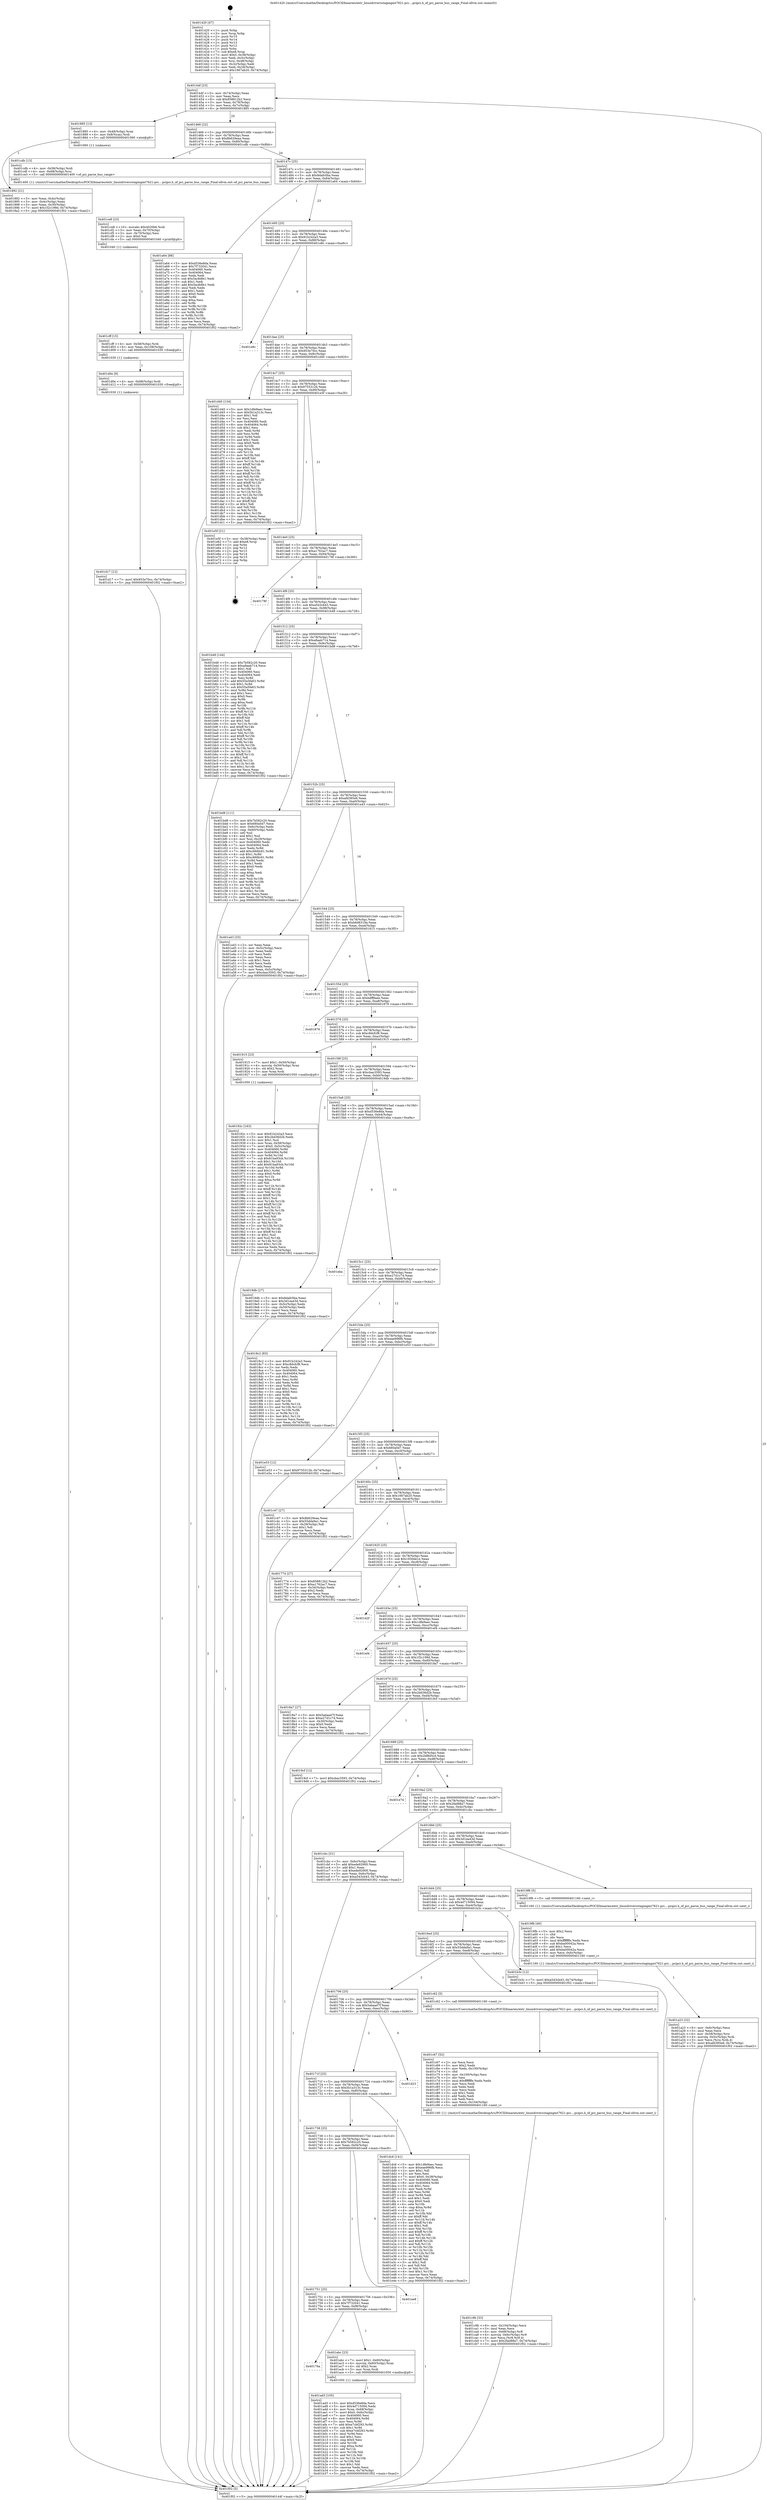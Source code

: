 digraph "0x401420" {
  label = "0x401420 (/mnt/c/Users/mathe/Desktop/tcc/POCII/binaries/extr_linuxdriversstagingmt7621-pci....pcipci.h_of_pci_parse_bus_range_Final-ollvm.out::main(0))"
  labelloc = "t"
  node[shape=record]

  Entry [label="",width=0.3,height=0.3,shape=circle,fillcolor=black,style=filled]
  "0x40144f" [label="{
     0x40144f [23]\l
     | [instrs]\l
     &nbsp;&nbsp;0x40144f \<+3\>: mov -0x74(%rbp),%eax\l
     &nbsp;&nbsp;0x401452 \<+2\>: mov %eax,%ecx\l
     &nbsp;&nbsp;0x401454 \<+6\>: sub $0x858812b2,%ecx\l
     &nbsp;&nbsp;0x40145a \<+3\>: mov %eax,-0x78(%rbp)\l
     &nbsp;&nbsp;0x40145d \<+3\>: mov %ecx,-0x7c(%rbp)\l
     &nbsp;&nbsp;0x401460 \<+6\>: je 0000000000401885 \<main+0x465\>\l
  }"]
  "0x401885" [label="{
     0x401885 [13]\l
     | [instrs]\l
     &nbsp;&nbsp;0x401885 \<+4\>: mov -0x48(%rbp),%rax\l
     &nbsp;&nbsp;0x401889 \<+4\>: mov 0x8(%rax),%rdi\l
     &nbsp;&nbsp;0x40188d \<+5\>: call 0000000000401060 \<atoi@plt\>\l
     | [calls]\l
     &nbsp;&nbsp;0x401060 \{1\} (unknown)\l
  }"]
  "0x401466" [label="{
     0x401466 [22]\l
     | [instrs]\l
     &nbsp;&nbsp;0x401466 \<+5\>: jmp 000000000040146b \<main+0x4b\>\l
     &nbsp;&nbsp;0x40146b \<+3\>: mov -0x78(%rbp),%eax\l
     &nbsp;&nbsp;0x40146e \<+5\>: sub $0x8b629eaa,%eax\l
     &nbsp;&nbsp;0x401473 \<+3\>: mov %eax,-0x80(%rbp)\l
     &nbsp;&nbsp;0x401476 \<+6\>: je 0000000000401cdb \<main+0x8bb\>\l
  }"]
  Exit [label="",width=0.3,height=0.3,shape=circle,fillcolor=black,style=filled,peripheries=2]
  "0x401cdb" [label="{
     0x401cdb [13]\l
     | [instrs]\l
     &nbsp;&nbsp;0x401cdb \<+4\>: mov -0x58(%rbp),%rdi\l
     &nbsp;&nbsp;0x401cdf \<+4\>: mov -0x68(%rbp),%rsi\l
     &nbsp;&nbsp;0x401ce3 \<+5\>: call 0000000000401400 \<of_pci_parse_bus_range\>\l
     | [calls]\l
     &nbsp;&nbsp;0x401400 \{1\} (/mnt/c/Users/mathe/Desktop/tcc/POCII/binaries/extr_linuxdriversstagingmt7621-pci....pcipci.h_of_pci_parse_bus_range_Final-ollvm.out::of_pci_parse_bus_range)\l
  }"]
  "0x40147c" [label="{
     0x40147c [25]\l
     | [instrs]\l
     &nbsp;&nbsp;0x40147c \<+5\>: jmp 0000000000401481 \<main+0x61\>\l
     &nbsp;&nbsp;0x401481 \<+3\>: mov -0x78(%rbp),%eax\l
     &nbsp;&nbsp;0x401484 \<+5\>: sub $0x8dafc0ba,%eax\l
     &nbsp;&nbsp;0x401489 \<+6\>: mov %eax,-0x84(%rbp)\l
     &nbsp;&nbsp;0x40148f \<+6\>: je 0000000000401a64 \<main+0x644\>\l
  }"]
  "0x401d17" [label="{
     0x401d17 [12]\l
     | [instrs]\l
     &nbsp;&nbsp;0x401d17 \<+7\>: movl $0x953e70cc,-0x74(%rbp)\l
     &nbsp;&nbsp;0x401d1e \<+5\>: jmp 0000000000401f02 \<main+0xae2\>\l
  }"]
  "0x401a64" [label="{
     0x401a64 [88]\l
     | [instrs]\l
     &nbsp;&nbsp;0x401a64 \<+5\>: mov $0xd536e8da,%eax\l
     &nbsp;&nbsp;0x401a69 \<+5\>: mov $0x7f732041,%ecx\l
     &nbsp;&nbsp;0x401a6e \<+7\>: mov 0x404060,%edx\l
     &nbsp;&nbsp;0x401a75 \<+7\>: mov 0x404064,%esi\l
     &nbsp;&nbsp;0x401a7c \<+2\>: mov %edx,%edi\l
     &nbsp;&nbsp;0x401a7e \<+6\>: sub $0x5ac8dfe1,%edi\l
     &nbsp;&nbsp;0x401a84 \<+3\>: sub $0x1,%edi\l
     &nbsp;&nbsp;0x401a87 \<+6\>: add $0x5ac8dfe1,%edi\l
     &nbsp;&nbsp;0x401a8d \<+3\>: imul %edi,%edx\l
     &nbsp;&nbsp;0x401a90 \<+3\>: and $0x1,%edx\l
     &nbsp;&nbsp;0x401a93 \<+3\>: cmp $0x0,%edx\l
     &nbsp;&nbsp;0x401a96 \<+4\>: sete %r8b\l
     &nbsp;&nbsp;0x401a9a \<+3\>: cmp $0xa,%esi\l
     &nbsp;&nbsp;0x401a9d \<+4\>: setl %r9b\l
     &nbsp;&nbsp;0x401aa1 \<+3\>: mov %r8b,%r10b\l
     &nbsp;&nbsp;0x401aa4 \<+3\>: and %r9b,%r10b\l
     &nbsp;&nbsp;0x401aa7 \<+3\>: xor %r9b,%r8b\l
     &nbsp;&nbsp;0x401aaa \<+3\>: or %r8b,%r10b\l
     &nbsp;&nbsp;0x401aad \<+4\>: test $0x1,%r10b\l
     &nbsp;&nbsp;0x401ab1 \<+3\>: cmovne %ecx,%eax\l
     &nbsp;&nbsp;0x401ab4 \<+3\>: mov %eax,-0x74(%rbp)\l
     &nbsp;&nbsp;0x401ab7 \<+5\>: jmp 0000000000401f02 \<main+0xae2\>\l
  }"]
  "0x401495" [label="{
     0x401495 [25]\l
     | [instrs]\l
     &nbsp;&nbsp;0x401495 \<+5\>: jmp 000000000040149a \<main+0x7a\>\l
     &nbsp;&nbsp;0x40149a \<+3\>: mov -0x78(%rbp),%eax\l
     &nbsp;&nbsp;0x40149d \<+5\>: sub $0x91b242a3,%eax\l
     &nbsp;&nbsp;0x4014a2 \<+6\>: mov %eax,-0x88(%rbp)\l
     &nbsp;&nbsp;0x4014a8 \<+6\>: je 0000000000401e8c \<main+0xa6c\>\l
  }"]
  "0x401d0e" [label="{
     0x401d0e [9]\l
     | [instrs]\l
     &nbsp;&nbsp;0x401d0e \<+4\>: mov -0x68(%rbp),%rdi\l
     &nbsp;&nbsp;0x401d12 \<+5\>: call 0000000000401030 \<free@plt\>\l
     | [calls]\l
     &nbsp;&nbsp;0x401030 \{1\} (unknown)\l
  }"]
  "0x401e8c" [label="{
     0x401e8c\l
  }", style=dashed]
  "0x4014ae" [label="{
     0x4014ae [25]\l
     | [instrs]\l
     &nbsp;&nbsp;0x4014ae \<+5\>: jmp 00000000004014b3 \<main+0x93\>\l
     &nbsp;&nbsp;0x4014b3 \<+3\>: mov -0x78(%rbp),%eax\l
     &nbsp;&nbsp;0x4014b6 \<+5\>: sub $0x953e70cc,%eax\l
     &nbsp;&nbsp;0x4014bb \<+6\>: mov %eax,-0x8c(%rbp)\l
     &nbsp;&nbsp;0x4014c1 \<+6\>: je 0000000000401d40 \<main+0x920\>\l
  }"]
  "0x401cff" [label="{
     0x401cff [15]\l
     | [instrs]\l
     &nbsp;&nbsp;0x401cff \<+4\>: mov -0x58(%rbp),%rdi\l
     &nbsp;&nbsp;0x401d03 \<+6\>: mov %eax,-0x108(%rbp)\l
     &nbsp;&nbsp;0x401d09 \<+5\>: call 0000000000401030 \<free@plt\>\l
     | [calls]\l
     &nbsp;&nbsp;0x401030 \{1\} (unknown)\l
  }"]
  "0x401d40" [label="{
     0x401d40 [134]\l
     | [instrs]\l
     &nbsp;&nbsp;0x401d40 \<+5\>: mov $0x1dfe9aec,%eax\l
     &nbsp;&nbsp;0x401d45 \<+5\>: mov $0x5b1a313c,%ecx\l
     &nbsp;&nbsp;0x401d4a \<+2\>: mov $0x1,%dl\l
     &nbsp;&nbsp;0x401d4c \<+2\>: xor %esi,%esi\l
     &nbsp;&nbsp;0x401d4e \<+7\>: mov 0x404060,%edi\l
     &nbsp;&nbsp;0x401d55 \<+8\>: mov 0x404064,%r8d\l
     &nbsp;&nbsp;0x401d5d \<+3\>: sub $0x1,%esi\l
     &nbsp;&nbsp;0x401d60 \<+3\>: mov %edi,%r9d\l
     &nbsp;&nbsp;0x401d63 \<+3\>: add %esi,%r9d\l
     &nbsp;&nbsp;0x401d66 \<+4\>: imul %r9d,%edi\l
     &nbsp;&nbsp;0x401d6a \<+3\>: and $0x1,%edi\l
     &nbsp;&nbsp;0x401d6d \<+3\>: cmp $0x0,%edi\l
     &nbsp;&nbsp;0x401d70 \<+4\>: sete %r10b\l
     &nbsp;&nbsp;0x401d74 \<+4\>: cmp $0xa,%r8d\l
     &nbsp;&nbsp;0x401d78 \<+4\>: setl %r11b\l
     &nbsp;&nbsp;0x401d7c \<+3\>: mov %r10b,%bl\l
     &nbsp;&nbsp;0x401d7f \<+3\>: xor $0xff,%bl\l
     &nbsp;&nbsp;0x401d82 \<+3\>: mov %r11b,%r14b\l
     &nbsp;&nbsp;0x401d85 \<+4\>: xor $0xff,%r14b\l
     &nbsp;&nbsp;0x401d89 \<+3\>: xor $0x1,%dl\l
     &nbsp;&nbsp;0x401d8c \<+3\>: mov %bl,%r15b\l
     &nbsp;&nbsp;0x401d8f \<+4\>: and $0xff,%r15b\l
     &nbsp;&nbsp;0x401d93 \<+3\>: and %dl,%r10b\l
     &nbsp;&nbsp;0x401d96 \<+3\>: mov %r14b,%r12b\l
     &nbsp;&nbsp;0x401d99 \<+4\>: and $0xff,%r12b\l
     &nbsp;&nbsp;0x401d9d \<+3\>: and %dl,%r11b\l
     &nbsp;&nbsp;0x401da0 \<+3\>: or %r10b,%r15b\l
     &nbsp;&nbsp;0x401da3 \<+3\>: or %r11b,%r12b\l
     &nbsp;&nbsp;0x401da6 \<+3\>: xor %r12b,%r15b\l
     &nbsp;&nbsp;0x401da9 \<+3\>: or %r14b,%bl\l
     &nbsp;&nbsp;0x401dac \<+3\>: xor $0xff,%bl\l
     &nbsp;&nbsp;0x401daf \<+3\>: or $0x1,%dl\l
     &nbsp;&nbsp;0x401db2 \<+2\>: and %dl,%bl\l
     &nbsp;&nbsp;0x401db4 \<+3\>: or %bl,%r15b\l
     &nbsp;&nbsp;0x401db7 \<+4\>: test $0x1,%r15b\l
     &nbsp;&nbsp;0x401dbb \<+3\>: cmovne %ecx,%eax\l
     &nbsp;&nbsp;0x401dbe \<+3\>: mov %eax,-0x74(%rbp)\l
     &nbsp;&nbsp;0x401dc1 \<+5\>: jmp 0000000000401f02 \<main+0xae2\>\l
  }"]
  "0x4014c7" [label="{
     0x4014c7 [25]\l
     | [instrs]\l
     &nbsp;&nbsp;0x4014c7 \<+5\>: jmp 00000000004014cc \<main+0xac\>\l
     &nbsp;&nbsp;0x4014cc \<+3\>: mov -0x78(%rbp),%eax\l
     &nbsp;&nbsp;0x4014cf \<+5\>: sub $0x9755312b,%eax\l
     &nbsp;&nbsp;0x4014d4 \<+6\>: mov %eax,-0x90(%rbp)\l
     &nbsp;&nbsp;0x4014da \<+6\>: je 0000000000401e5f \<main+0xa3f\>\l
  }"]
  "0x401ce8" [label="{
     0x401ce8 [23]\l
     | [instrs]\l
     &nbsp;&nbsp;0x401ce8 \<+10\>: movabs $0x4020b6,%rdi\l
     &nbsp;&nbsp;0x401cf2 \<+3\>: mov %eax,-0x70(%rbp)\l
     &nbsp;&nbsp;0x401cf5 \<+3\>: mov -0x70(%rbp),%esi\l
     &nbsp;&nbsp;0x401cf8 \<+2\>: mov $0x0,%al\l
     &nbsp;&nbsp;0x401cfa \<+5\>: call 0000000000401040 \<printf@plt\>\l
     | [calls]\l
     &nbsp;&nbsp;0x401040 \{1\} (unknown)\l
  }"]
  "0x401e5f" [label="{
     0x401e5f [21]\l
     | [instrs]\l
     &nbsp;&nbsp;0x401e5f \<+3\>: mov -0x38(%rbp),%eax\l
     &nbsp;&nbsp;0x401e62 \<+7\>: add $0xe8,%rsp\l
     &nbsp;&nbsp;0x401e69 \<+1\>: pop %rbx\l
     &nbsp;&nbsp;0x401e6a \<+2\>: pop %r12\l
     &nbsp;&nbsp;0x401e6c \<+2\>: pop %r13\l
     &nbsp;&nbsp;0x401e6e \<+2\>: pop %r14\l
     &nbsp;&nbsp;0x401e70 \<+2\>: pop %r15\l
     &nbsp;&nbsp;0x401e72 \<+1\>: pop %rbp\l
     &nbsp;&nbsp;0x401e73 \<+1\>: ret\l
  }"]
  "0x4014e0" [label="{
     0x4014e0 [25]\l
     | [instrs]\l
     &nbsp;&nbsp;0x4014e0 \<+5\>: jmp 00000000004014e5 \<main+0xc5\>\l
     &nbsp;&nbsp;0x4014e5 \<+3\>: mov -0x78(%rbp),%eax\l
     &nbsp;&nbsp;0x4014e8 \<+5\>: sub $0xa1762ac7,%eax\l
     &nbsp;&nbsp;0x4014ed \<+6\>: mov %eax,-0x94(%rbp)\l
     &nbsp;&nbsp;0x4014f3 \<+6\>: je 000000000040178f \<main+0x36f\>\l
  }"]
  "0x401c9b" [label="{
     0x401c9b [33]\l
     | [instrs]\l
     &nbsp;&nbsp;0x401c9b \<+6\>: mov -0x104(%rbp),%ecx\l
     &nbsp;&nbsp;0x401ca1 \<+3\>: imul %eax,%ecx\l
     &nbsp;&nbsp;0x401ca4 \<+4\>: mov -0x68(%rbp),%r8\l
     &nbsp;&nbsp;0x401ca8 \<+4\>: movslq -0x6c(%rbp),%r9\l
     &nbsp;&nbsp;0x401cac \<+4\>: mov %ecx,(%r8,%r9,4)\l
     &nbsp;&nbsp;0x401cb0 \<+7\>: movl $0x2fad88a7,-0x74(%rbp)\l
     &nbsp;&nbsp;0x401cb7 \<+5\>: jmp 0000000000401f02 \<main+0xae2\>\l
  }"]
  "0x40178f" [label="{
     0x40178f\l
  }", style=dashed]
  "0x4014f9" [label="{
     0x4014f9 [25]\l
     | [instrs]\l
     &nbsp;&nbsp;0x4014f9 \<+5\>: jmp 00000000004014fe \<main+0xde\>\l
     &nbsp;&nbsp;0x4014fe \<+3\>: mov -0x78(%rbp),%eax\l
     &nbsp;&nbsp;0x401501 \<+5\>: sub $0xa543cb43,%eax\l
     &nbsp;&nbsp;0x401506 \<+6\>: mov %eax,-0x98(%rbp)\l
     &nbsp;&nbsp;0x40150c \<+6\>: je 0000000000401b48 \<main+0x728\>\l
  }"]
  "0x401c67" [label="{
     0x401c67 [52]\l
     | [instrs]\l
     &nbsp;&nbsp;0x401c67 \<+2\>: xor %ecx,%ecx\l
     &nbsp;&nbsp;0x401c69 \<+5\>: mov $0x2,%edx\l
     &nbsp;&nbsp;0x401c6e \<+6\>: mov %edx,-0x100(%rbp)\l
     &nbsp;&nbsp;0x401c74 \<+1\>: cltd\l
     &nbsp;&nbsp;0x401c75 \<+6\>: mov -0x100(%rbp),%esi\l
     &nbsp;&nbsp;0x401c7b \<+2\>: idiv %esi\l
     &nbsp;&nbsp;0x401c7d \<+6\>: imul $0xfffffffe,%edx,%edx\l
     &nbsp;&nbsp;0x401c83 \<+2\>: mov %ecx,%edi\l
     &nbsp;&nbsp;0x401c85 \<+2\>: sub %edx,%edi\l
     &nbsp;&nbsp;0x401c87 \<+2\>: mov %ecx,%edx\l
     &nbsp;&nbsp;0x401c89 \<+3\>: sub $0x1,%edx\l
     &nbsp;&nbsp;0x401c8c \<+2\>: add %edx,%edi\l
     &nbsp;&nbsp;0x401c8e \<+2\>: sub %edi,%ecx\l
     &nbsp;&nbsp;0x401c90 \<+6\>: mov %ecx,-0x104(%rbp)\l
     &nbsp;&nbsp;0x401c96 \<+5\>: call 0000000000401160 \<next_i\>\l
     | [calls]\l
     &nbsp;&nbsp;0x401160 \{1\} (/mnt/c/Users/mathe/Desktop/tcc/POCII/binaries/extr_linuxdriversstagingmt7621-pci....pcipci.h_of_pci_parse_bus_range_Final-ollvm.out::next_i)\l
  }"]
  "0x401b48" [label="{
     0x401b48 [144]\l
     | [instrs]\l
     &nbsp;&nbsp;0x401b48 \<+5\>: mov $0x7b582c20,%eax\l
     &nbsp;&nbsp;0x401b4d \<+5\>: mov $0xa8aab714,%ecx\l
     &nbsp;&nbsp;0x401b52 \<+2\>: mov $0x1,%dl\l
     &nbsp;&nbsp;0x401b54 \<+7\>: mov 0x404060,%esi\l
     &nbsp;&nbsp;0x401b5b \<+7\>: mov 0x404064,%edi\l
     &nbsp;&nbsp;0x401b62 \<+3\>: mov %esi,%r8d\l
     &nbsp;&nbsp;0x401b65 \<+7\>: add $0x55a5fa63,%r8d\l
     &nbsp;&nbsp;0x401b6c \<+4\>: sub $0x1,%r8d\l
     &nbsp;&nbsp;0x401b70 \<+7\>: sub $0x55a5fa63,%r8d\l
     &nbsp;&nbsp;0x401b77 \<+4\>: imul %r8d,%esi\l
     &nbsp;&nbsp;0x401b7b \<+3\>: and $0x1,%esi\l
     &nbsp;&nbsp;0x401b7e \<+3\>: cmp $0x0,%esi\l
     &nbsp;&nbsp;0x401b81 \<+4\>: sete %r9b\l
     &nbsp;&nbsp;0x401b85 \<+3\>: cmp $0xa,%edi\l
     &nbsp;&nbsp;0x401b88 \<+4\>: setl %r10b\l
     &nbsp;&nbsp;0x401b8c \<+3\>: mov %r9b,%r11b\l
     &nbsp;&nbsp;0x401b8f \<+4\>: xor $0xff,%r11b\l
     &nbsp;&nbsp;0x401b93 \<+3\>: mov %r10b,%bl\l
     &nbsp;&nbsp;0x401b96 \<+3\>: xor $0xff,%bl\l
     &nbsp;&nbsp;0x401b99 \<+3\>: xor $0x1,%dl\l
     &nbsp;&nbsp;0x401b9c \<+3\>: mov %r11b,%r14b\l
     &nbsp;&nbsp;0x401b9f \<+4\>: and $0xff,%r14b\l
     &nbsp;&nbsp;0x401ba3 \<+3\>: and %dl,%r9b\l
     &nbsp;&nbsp;0x401ba6 \<+3\>: mov %bl,%r15b\l
     &nbsp;&nbsp;0x401ba9 \<+4\>: and $0xff,%r15b\l
     &nbsp;&nbsp;0x401bad \<+3\>: and %dl,%r10b\l
     &nbsp;&nbsp;0x401bb0 \<+3\>: or %r9b,%r14b\l
     &nbsp;&nbsp;0x401bb3 \<+3\>: or %r10b,%r15b\l
     &nbsp;&nbsp;0x401bb6 \<+3\>: xor %r15b,%r14b\l
     &nbsp;&nbsp;0x401bb9 \<+3\>: or %bl,%r11b\l
     &nbsp;&nbsp;0x401bbc \<+4\>: xor $0xff,%r11b\l
     &nbsp;&nbsp;0x401bc0 \<+3\>: or $0x1,%dl\l
     &nbsp;&nbsp;0x401bc3 \<+3\>: and %dl,%r11b\l
     &nbsp;&nbsp;0x401bc6 \<+3\>: or %r11b,%r14b\l
     &nbsp;&nbsp;0x401bc9 \<+4\>: test $0x1,%r14b\l
     &nbsp;&nbsp;0x401bcd \<+3\>: cmovne %ecx,%eax\l
     &nbsp;&nbsp;0x401bd0 \<+3\>: mov %eax,-0x74(%rbp)\l
     &nbsp;&nbsp;0x401bd3 \<+5\>: jmp 0000000000401f02 \<main+0xae2\>\l
  }"]
  "0x401512" [label="{
     0x401512 [25]\l
     | [instrs]\l
     &nbsp;&nbsp;0x401512 \<+5\>: jmp 0000000000401517 \<main+0xf7\>\l
     &nbsp;&nbsp;0x401517 \<+3\>: mov -0x78(%rbp),%eax\l
     &nbsp;&nbsp;0x40151a \<+5\>: sub $0xa8aab714,%eax\l
     &nbsp;&nbsp;0x40151f \<+6\>: mov %eax,-0x9c(%rbp)\l
     &nbsp;&nbsp;0x401525 \<+6\>: je 0000000000401bd8 \<main+0x7b8\>\l
  }"]
  "0x401ad3" [label="{
     0x401ad3 [105]\l
     | [instrs]\l
     &nbsp;&nbsp;0x401ad3 \<+5\>: mov $0xd536e8da,%ecx\l
     &nbsp;&nbsp;0x401ad8 \<+5\>: mov $0x4d715094,%edx\l
     &nbsp;&nbsp;0x401add \<+4\>: mov %rax,-0x68(%rbp)\l
     &nbsp;&nbsp;0x401ae1 \<+7\>: movl $0x0,-0x6c(%rbp)\l
     &nbsp;&nbsp;0x401ae8 \<+7\>: mov 0x404060,%esi\l
     &nbsp;&nbsp;0x401aef \<+8\>: mov 0x404064,%r8d\l
     &nbsp;&nbsp;0x401af7 \<+3\>: mov %esi,%r9d\l
     &nbsp;&nbsp;0x401afa \<+7\>: add $0xe7cbf293,%r9d\l
     &nbsp;&nbsp;0x401b01 \<+4\>: sub $0x1,%r9d\l
     &nbsp;&nbsp;0x401b05 \<+7\>: sub $0xe7cbf293,%r9d\l
     &nbsp;&nbsp;0x401b0c \<+4\>: imul %r9d,%esi\l
     &nbsp;&nbsp;0x401b10 \<+3\>: and $0x1,%esi\l
     &nbsp;&nbsp;0x401b13 \<+3\>: cmp $0x0,%esi\l
     &nbsp;&nbsp;0x401b16 \<+4\>: sete %r10b\l
     &nbsp;&nbsp;0x401b1a \<+4\>: cmp $0xa,%r8d\l
     &nbsp;&nbsp;0x401b1e \<+4\>: setl %r11b\l
     &nbsp;&nbsp;0x401b22 \<+3\>: mov %r10b,%bl\l
     &nbsp;&nbsp;0x401b25 \<+3\>: and %r11b,%bl\l
     &nbsp;&nbsp;0x401b28 \<+3\>: xor %r11b,%r10b\l
     &nbsp;&nbsp;0x401b2b \<+3\>: or %r10b,%bl\l
     &nbsp;&nbsp;0x401b2e \<+3\>: test $0x1,%bl\l
     &nbsp;&nbsp;0x401b31 \<+3\>: cmovne %edx,%ecx\l
     &nbsp;&nbsp;0x401b34 \<+3\>: mov %ecx,-0x74(%rbp)\l
     &nbsp;&nbsp;0x401b37 \<+5\>: jmp 0000000000401f02 \<main+0xae2\>\l
  }"]
  "0x401bd8" [label="{
     0x401bd8 [111]\l
     | [instrs]\l
     &nbsp;&nbsp;0x401bd8 \<+5\>: mov $0x7b582c20,%eax\l
     &nbsp;&nbsp;0x401bdd \<+5\>: mov $0x680a0d7,%ecx\l
     &nbsp;&nbsp;0x401be2 \<+3\>: mov -0x6c(%rbp),%edx\l
     &nbsp;&nbsp;0x401be5 \<+3\>: cmp -0x60(%rbp),%edx\l
     &nbsp;&nbsp;0x401be8 \<+4\>: setl %sil\l
     &nbsp;&nbsp;0x401bec \<+4\>: and $0x1,%sil\l
     &nbsp;&nbsp;0x401bf0 \<+4\>: mov %sil,-0x29(%rbp)\l
     &nbsp;&nbsp;0x401bf4 \<+7\>: mov 0x404060,%edx\l
     &nbsp;&nbsp;0x401bfb \<+7\>: mov 0x404064,%edi\l
     &nbsp;&nbsp;0x401c02 \<+3\>: mov %edx,%r8d\l
     &nbsp;&nbsp;0x401c05 \<+7\>: add $0xc66fdc61,%r8d\l
     &nbsp;&nbsp;0x401c0c \<+4\>: sub $0x1,%r8d\l
     &nbsp;&nbsp;0x401c10 \<+7\>: sub $0xc66fdc61,%r8d\l
     &nbsp;&nbsp;0x401c17 \<+4\>: imul %r8d,%edx\l
     &nbsp;&nbsp;0x401c1b \<+3\>: and $0x1,%edx\l
     &nbsp;&nbsp;0x401c1e \<+3\>: cmp $0x0,%edx\l
     &nbsp;&nbsp;0x401c21 \<+4\>: sete %sil\l
     &nbsp;&nbsp;0x401c25 \<+3\>: cmp $0xa,%edi\l
     &nbsp;&nbsp;0x401c28 \<+4\>: setl %r9b\l
     &nbsp;&nbsp;0x401c2c \<+3\>: mov %sil,%r10b\l
     &nbsp;&nbsp;0x401c2f \<+3\>: and %r9b,%r10b\l
     &nbsp;&nbsp;0x401c32 \<+3\>: xor %r9b,%sil\l
     &nbsp;&nbsp;0x401c35 \<+3\>: or %sil,%r10b\l
     &nbsp;&nbsp;0x401c38 \<+4\>: test $0x1,%r10b\l
     &nbsp;&nbsp;0x401c3c \<+3\>: cmovne %ecx,%eax\l
     &nbsp;&nbsp;0x401c3f \<+3\>: mov %eax,-0x74(%rbp)\l
     &nbsp;&nbsp;0x401c42 \<+5\>: jmp 0000000000401f02 \<main+0xae2\>\l
  }"]
  "0x40152b" [label="{
     0x40152b [25]\l
     | [instrs]\l
     &nbsp;&nbsp;0x40152b \<+5\>: jmp 0000000000401530 \<main+0x110\>\l
     &nbsp;&nbsp;0x401530 \<+3\>: mov -0x78(%rbp),%eax\l
     &nbsp;&nbsp;0x401533 \<+5\>: sub $0xafd385e6,%eax\l
     &nbsp;&nbsp;0x401538 \<+6\>: mov %eax,-0xa0(%rbp)\l
     &nbsp;&nbsp;0x40153e \<+6\>: je 0000000000401a43 \<main+0x623\>\l
  }"]
  "0x40176a" [label="{
     0x40176a\l
  }", style=dashed]
  "0x401a43" [label="{
     0x401a43 [33]\l
     | [instrs]\l
     &nbsp;&nbsp;0x401a43 \<+2\>: xor %eax,%eax\l
     &nbsp;&nbsp;0x401a45 \<+3\>: mov -0x5c(%rbp),%ecx\l
     &nbsp;&nbsp;0x401a48 \<+2\>: mov %eax,%edx\l
     &nbsp;&nbsp;0x401a4a \<+2\>: sub %ecx,%edx\l
     &nbsp;&nbsp;0x401a4c \<+2\>: mov %eax,%ecx\l
     &nbsp;&nbsp;0x401a4e \<+3\>: sub $0x1,%ecx\l
     &nbsp;&nbsp;0x401a51 \<+2\>: add %ecx,%edx\l
     &nbsp;&nbsp;0x401a53 \<+2\>: sub %edx,%eax\l
     &nbsp;&nbsp;0x401a55 \<+3\>: mov %eax,-0x5c(%rbp)\l
     &nbsp;&nbsp;0x401a58 \<+7\>: movl $0xcbac3593,-0x74(%rbp)\l
     &nbsp;&nbsp;0x401a5f \<+5\>: jmp 0000000000401f02 \<main+0xae2\>\l
  }"]
  "0x401544" [label="{
     0x401544 [25]\l
     | [instrs]\l
     &nbsp;&nbsp;0x401544 \<+5\>: jmp 0000000000401549 \<main+0x129\>\l
     &nbsp;&nbsp;0x401549 \<+3\>: mov -0x78(%rbp),%eax\l
     &nbsp;&nbsp;0x40154c \<+5\>: sub $0xb6d8319a,%eax\l
     &nbsp;&nbsp;0x401551 \<+6\>: mov %eax,-0xa4(%rbp)\l
     &nbsp;&nbsp;0x401557 \<+6\>: je 0000000000401815 \<main+0x3f5\>\l
  }"]
  "0x401abc" [label="{
     0x401abc [23]\l
     | [instrs]\l
     &nbsp;&nbsp;0x401abc \<+7\>: movl $0x1,-0x60(%rbp)\l
     &nbsp;&nbsp;0x401ac3 \<+4\>: movslq -0x60(%rbp),%rax\l
     &nbsp;&nbsp;0x401ac7 \<+4\>: shl $0x2,%rax\l
     &nbsp;&nbsp;0x401acb \<+3\>: mov %rax,%rdi\l
     &nbsp;&nbsp;0x401ace \<+5\>: call 0000000000401050 \<malloc@plt\>\l
     | [calls]\l
     &nbsp;&nbsp;0x401050 \{1\} (unknown)\l
  }"]
  "0x401815" [label="{
     0x401815\l
  }", style=dashed]
  "0x40155d" [label="{
     0x40155d [25]\l
     | [instrs]\l
     &nbsp;&nbsp;0x40155d \<+5\>: jmp 0000000000401562 \<main+0x142\>\l
     &nbsp;&nbsp;0x401562 \<+3\>: mov -0x78(%rbp),%eax\l
     &nbsp;&nbsp;0x401565 \<+5\>: sub $0xbdff9aee,%eax\l
     &nbsp;&nbsp;0x40156a \<+6\>: mov %eax,-0xa8(%rbp)\l
     &nbsp;&nbsp;0x401570 \<+6\>: je 0000000000401879 \<main+0x459\>\l
  }"]
  "0x401751" [label="{
     0x401751 [25]\l
     | [instrs]\l
     &nbsp;&nbsp;0x401751 \<+5\>: jmp 0000000000401756 \<main+0x336\>\l
     &nbsp;&nbsp;0x401756 \<+3\>: mov -0x78(%rbp),%eax\l
     &nbsp;&nbsp;0x401759 \<+5\>: sub $0x7f732041,%eax\l
     &nbsp;&nbsp;0x40175e \<+6\>: mov %eax,-0xf8(%rbp)\l
     &nbsp;&nbsp;0x401764 \<+6\>: je 0000000000401abc \<main+0x69c\>\l
  }"]
  "0x401879" [label="{
     0x401879\l
  }", style=dashed]
  "0x401576" [label="{
     0x401576 [25]\l
     | [instrs]\l
     &nbsp;&nbsp;0x401576 \<+5\>: jmp 000000000040157b \<main+0x15b\>\l
     &nbsp;&nbsp;0x40157b \<+3\>: mov -0x78(%rbp),%eax\l
     &nbsp;&nbsp;0x40157e \<+5\>: sub $0xc8dcfcf8,%eax\l
     &nbsp;&nbsp;0x401583 \<+6\>: mov %eax,-0xac(%rbp)\l
     &nbsp;&nbsp;0x401589 \<+6\>: je 0000000000401915 \<main+0x4f5\>\l
  }"]
  "0x401ee8" [label="{
     0x401ee8\l
  }", style=dashed]
  "0x401915" [label="{
     0x401915 [23]\l
     | [instrs]\l
     &nbsp;&nbsp;0x401915 \<+7\>: movl $0x1,-0x50(%rbp)\l
     &nbsp;&nbsp;0x40191c \<+4\>: movslq -0x50(%rbp),%rax\l
     &nbsp;&nbsp;0x401920 \<+4\>: shl $0x2,%rax\l
     &nbsp;&nbsp;0x401924 \<+3\>: mov %rax,%rdi\l
     &nbsp;&nbsp;0x401927 \<+5\>: call 0000000000401050 \<malloc@plt\>\l
     | [calls]\l
     &nbsp;&nbsp;0x401050 \{1\} (unknown)\l
  }"]
  "0x40158f" [label="{
     0x40158f [25]\l
     | [instrs]\l
     &nbsp;&nbsp;0x40158f \<+5\>: jmp 0000000000401594 \<main+0x174\>\l
     &nbsp;&nbsp;0x401594 \<+3\>: mov -0x78(%rbp),%eax\l
     &nbsp;&nbsp;0x401597 \<+5\>: sub $0xcbac3593,%eax\l
     &nbsp;&nbsp;0x40159c \<+6\>: mov %eax,-0xb0(%rbp)\l
     &nbsp;&nbsp;0x4015a2 \<+6\>: je 00000000004019db \<main+0x5bb\>\l
  }"]
  "0x401738" [label="{
     0x401738 [25]\l
     | [instrs]\l
     &nbsp;&nbsp;0x401738 \<+5\>: jmp 000000000040173d \<main+0x31d\>\l
     &nbsp;&nbsp;0x40173d \<+3\>: mov -0x78(%rbp),%eax\l
     &nbsp;&nbsp;0x401740 \<+5\>: sub $0x7b582c20,%eax\l
     &nbsp;&nbsp;0x401745 \<+6\>: mov %eax,-0xf4(%rbp)\l
     &nbsp;&nbsp;0x40174b \<+6\>: je 0000000000401ee8 \<main+0xac8\>\l
  }"]
  "0x4019db" [label="{
     0x4019db [27]\l
     | [instrs]\l
     &nbsp;&nbsp;0x4019db \<+5\>: mov $0x8dafc0ba,%eax\l
     &nbsp;&nbsp;0x4019e0 \<+5\>: mov $0x3d1ea43d,%ecx\l
     &nbsp;&nbsp;0x4019e5 \<+3\>: mov -0x5c(%rbp),%edx\l
     &nbsp;&nbsp;0x4019e8 \<+3\>: cmp -0x50(%rbp),%edx\l
     &nbsp;&nbsp;0x4019eb \<+3\>: cmovl %ecx,%eax\l
     &nbsp;&nbsp;0x4019ee \<+3\>: mov %eax,-0x74(%rbp)\l
     &nbsp;&nbsp;0x4019f1 \<+5\>: jmp 0000000000401f02 \<main+0xae2\>\l
  }"]
  "0x4015a8" [label="{
     0x4015a8 [25]\l
     | [instrs]\l
     &nbsp;&nbsp;0x4015a8 \<+5\>: jmp 00000000004015ad \<main+0x18d\>\l
     &nbsp;&nbsp;0x4015ad \<+3\>: mov -0x78(%rbp),%eax\l
     &nbsp;&nbsp;0x4015b0 \<+5\>: sub $0xd536e8da,%eax\l
     &nbsp;&nbsp;0x4015b5 \<+6\>: mov %eax,-0xb4(%rbp)\l
     &nbsp;&nbsp;0x4015bb \<+6\>: je 0000000000401eba \<main+0xa9a\>\l
  }"]
  "0x401dc6" [label="{
     0x401dc6 [141]\l
     | [instrs]\l
     &nbsp;&nbsp;0x401dc6 \<+5\>: mov $0x1dfe9aec,%eax\l
     &nbsp;&nbsp;0x401dcb \<+5\>: mov $0xeae996fb,%ecx\l
     &nbsp;&nbsp;0x401dd0 \<+2\>: mov $0x1,%dl\l
     &nbsp;&nbsp;0x401dd2 \<+2\>: xor %esi,%esi\l
     &nbsp;&nbsp;0x401dd4 \<+7\>: movl $0x0,-0x38(%rbp)\l
     &nbsp;&nbsp;0x401ddb \<+7\>: mov 0x404060,%edi\l
     &nbsp;&nbsp;0x401de2 \<+8\>: mov 0x404064,%r8d\l
     &nbsp;&nbsp;0x401dea \<+3\>: sub $0x1,%esi\l
     &nbsp;&nbsp;0x401ded \<+3\>: mov %edi,%r9d\l
     &nbsp;&nbsp;0x401df0 \<+3\>: add %esi,%r9d\l
     &nbsp;&nbsp;0x401df3 \<+4\>: imul %r9d,%edi\l
     &nbsp;&nbsp;0x401df7 \<+3\>: and $0x1,%edi\l
     &nbsp;&nbsp;0x401dfa \<+3\>: cmp $0x0,%edi\l
     &nbsp;&nbsp;0x401dfd \<+4\>: sete %r10b\l
     &nbsp;&nbsp;0x401e01 \<+4\>: cmp $0xa,%r8d\l
     &nbsp;&nbsp;0x401e05 \<+4\>: setl %r11b\l
     &nbsp;&nbsp;0x401e09 \<+3\>: mov %r10b,%bl\l
     &nbsp;&nbsp;0x401e0c \<+3\>: xor $0xff,%bl\l
     &nbsp;&nbsp;0x401e0f \<+3\>: mov %r11b,%r14b\l
     &nbsp;&nbsp;0x401e12 \<+4\>: xor $0xff,%r14b\l
     &nbsp;&nbsp;0x401e16 \<+3\>: xor $0x1,%dl\l
     &nbsp;&nbsp;0x401e19 \<+3\>: mov %bl,%r15b\l
     &nbsp;&nbsp;0x401e1c \<+4\>: and $0xff,%r15b\l
     &nbsp;&nbsp;0x401e20 \<+3\>: and %dl,%r10b\l
     &nbsp;&nbsp;0x401e23 \<+3\>: mov %r14b,%r12b\l
     &nbsp;&nbsp;0x401e26 \<+4\>: and $0xff,%r12b\l
     &nbsp;&nbsp;0x401e2a \<+3\>: and %dl,%r11b\l
     &nbsp;&nbsp;0x401e2d \<+3\>: or %r10b,%r15b\l
     &nbsp;&nbsp;0x401e30 \<+3\>: or %r11b,%r12b\l
     &nbsp;&nbsp;0x401e33 \<+3\>: xor %r12b,%r15b\l
     &nbsp;&nbsp;0x401e36 \<+3\>: or %r14b,%bl\l
     &nbsp;&nbsp;0x401e39 \<+3\>: xor $0xff,%bl\l
     &nbsp;&nbsp;0x401e3c \<+3\>: or $0x1,%dl\l
     &nbsp;&nbsp;0x401e3f \<+2\>: and %dl,%bl\l
     &nbsp;&nbsp;0x401e41 \<+3\>: or %bl,%r15b\l
     &nbsp;&nbsp;0x401e44 \<+4\>: test $0x1,%r15b\l
     &nbsp;&nbsp;0x401e48 \<+3\>: cmovne %ecx,%eax\l
     &nbsp;&nbsp;0x401e4b \<+3\>: mov %eax,-0x74(%rbp)\l
     &nbsp;&nbsp;0x401e4e \<+5\>: jmp 0000000000401f02 \<main+0xae2\>\l
  }"]
  "0x401eba" [label="{
     0x401eba\l
  }", style=dashed]
  "0x4015c1" [label="{
     0x4015c1 [25]\l
     | [instrs]\l
     &nbsp;&nbsp;0x4015c1 \<+5\>: jmp 00000000004015c6 \<main+0x1a6\>\l
     &nbsp;&nbsp;0x4015c6 \<+3\>: mov -0x78(%rbp),%eax\l
     &nbsp;&nbsp;0x4015c9 \<+5\>: sub $0xe27d1c74,%eax\l
     &nbsp;&nbsp;0x4015ce \<+6\>: mov %eax,-0xb8(%rbp)\l
     &nbsp;&nbsp;0x4015d4 \<+6\>: je 00000000004018c2 \<main+0x4a2\>\l
  }"]
  "0x40171f" [label="{
     0x40171f [25]\l
     | [instrs]\l
     &nbsp;&nbsp;0x40171f \<+5\>: jmp 0000000000401724 \<main+0x304\>\l
     &nbsp;&nbsp;0x401724 \<+3\>: mov -0x78(%rbp),%eax\l
     &nbsp;&nbsp;0x401727 \<+5\>: sub $0x5b1a313c,%eax\l
     &nbsp;&nbsp;0x40172c \<+6\>: mov %eax,-0xf0(%rbp)\l
     &nbsp;&nbsp;0x401732 \<+6\>: je 0000000000401dc6 \<main+0x9a6\>\l
  }"]
  "0x4018c2" [label="{
     0x4018c2 [83]\l
     | [instrs]\l
     &nbsp;&nbsp;0x4018c2 \<+5\>: mov $0x91b242a3,%eax\l
     &nbsp;&nbsp;0x4018c7 \<+5\>: mov $0xc8dcfcf8,%ecx\l
     &nbsp;&nbsp;0x4018cc \<+2\>: xor %edx,%edx\l
     &nbsp;&nbsp;0x4018ce \<+7\>: mov 0x404060,%esi\l
     &nbsp;&nbsp;0x4018d5 \<+7\>: mov 0x404064,%edi\l
     &nbsp;&nbsp;0x4018dc \<+3\>: sub $0x1,%edx\l
     &nbsp;&nbsp;0x4018df \<+3\>: mov %esi,%r8d\l
     &nbsp;&nbsp;0x4018e2 \<+3\>: add %edx,%r8d\l
     &nbsp;&nbsp;0x4018e5 \<+4\>: imul %r8d,%esi\l
     &nbsp;&nbsp;0x4018e9 \<+3\>: and $0x1,%esi\l
     &nbsp;&nbsp;0x4018ec \<+3\>: cmp $0x0,%esi\l
     &nbsp;&nbsp;0x4018ef \<+4\>: sete %r9b\l
     &nbsp;&nbsp;0x4018f3 \<+3\>: cmp $0xa,%edi\l
     &nbsp;&nbsp;0x4018f6 \<+4\>: setl %r10b\l
     &nbsp;&nbsp;0x4018fa \<+3\>: mov %r9b,%r11b\l
     &nbsp;&nbsp;0x4018fd \<+3\>: and %r10b,%r11b\l
     &nbsp;&nbsp;0x401900 \<+3\>: xor %r10b,%r9b\l
     &nbsp;&nbsp;0x401903 \<+3\>: or %r9b,%r11b\l
     &nbsp;&nbsp;0x401906 \<+4\>: test $0x1,%r11b\l
     &nbsp;&nbsp;0x40190a \<+3\>: cmovne %ecx,%eax\l
     &nbsp;&nbsp;0x40190d \<+3\>: mov %eax,-0x74(%rbp)\l
     &nbsp;&nbsp;0x401910 \<+5\>: jmp 0000000000401f02 \<main+0xae2\>\l
  }"]
  "0x4015da" [label="{
     0x4015da [25]\l
     | [instrs]\l
     &nbsp;&nbsp;0x4015da \<+5\>: jmp 00000000004015df \<main+0x1bf\>\l
     &nbsp;&nbsp;0x4015df \<+3\>: mov -0x78(%rbp),%eax\l
     &nbsp;&nbsp;0x4015e2 \<+5\>: sub $0xeae996fb,%eax\l
     &nbsp;&nbsp;0x4015e7 \<+6\>: mov %eax,-0xbc(%rbp)\l
     &nbsp;&nbsp;0x4015ed \<+6\>: je 0000000000401e53 \<main+0xa33\>\l
  }"]
  "0x401d23" [label="{
     0x401d23\l
  }", style=dashed]
  "0x401e53" [label="{
     0x401e53 [12]\l
     | [instrs]\l
     &nbsp;&nbsp;0x401e53 \<+7\>: movl $0x9755312b,-0x74(%rbp)\l
     &nbsp;&nbsp;0x401e5a \<+5\>: jmp 0000000000401f02 \<main+0xae2\>\l
  }"]
  "0x4015f3" [label="{
     0x4015f3 [25]\l
     | [instrs]\l
     &nbsp;&nbsp;0x4015f3 \<+5\>: jmp 00000000004015f8 \<main+0x1d8\>\l
     &nbsp;&nbsp;0x4015f8 \<+3\>: mov -0x78(%rbp),%eax\l
     &nbsp;&nbsp;0x4015fb \<+5\>: sub $0x680a0d7,%eax\l
     &nbsp;&nbsp;0x401600 \<+6\>: mov %eax,-0xc0(%rbp)\l
     &nbsp;&nbsp;0x401606 \<+6\>: je 0000000000401c47 \<main+0x827\>\l
  }"]
  "0x401706" [label="{
     0x401706 [25]\l
     | [instrs]\l
     &nbsp;&nbsp;0x401706 \<+5\>: jmp 000000000040170b \<main+0x2eb\>\l
     &nbsp;&nbsp;0x40170b \<+3\>: mov -0x78(%rbp),%eax\l
     &nbsp;&nbsp;0x40170e \<+5\>: sub $0x5abaad7f,%eax\l
     &nbsp;&nbsp;0x401713 \<+6\>: mov %eax,-0xec(%rbp)\l
     &nbsp;&nbsp;0x401719 \<+6\>: je 0000000000401d23 \<main+0x903\>\l
  }"]
  "0x401c47" [label="{
     0x401c47 [27]\l
     | [instrs]\l
     &nbsp;&nbsp;0x401c47 \<+5\>: mov $0x8b629eaa,%eax\l
     &nbsp;&nbsp;0x401c4c \<+5\>: mov $0x55dda9a1,%ecx\l
     &nbsp;&nbsp;0x401c51 \<+3\>: mov -0x29(%rbp),%dl\l
     &nbsp;&nbsp;0x401c54 \<+3\>: test $0x1,%dl\l
     &nbsp;&nbsp;0x401c57 \<+3\>: cmovne %ecx,%eax\l
     &nbsp;&nbsp;0x401c5a \<+3\>: mov %eax,-0x74(%rbp)\l
     &nbsp;&nbsp;0x401c5d \<+5\>: jmp 0000000000401f02 \<main+0xae2\>\l
  }"]
  "0x40160c" [label="{
     0x40160c [25]\l
     | [instrs]\l
     &nbsp;&nbsp;0x40160c \<+5\>: jmp 0000000000401611 \<main+0x1f1\>\l
     &nbsp;&nbsp;0x401611 \<+3\>: mov -0x78(%rbp),%eax\l
     &nbsp;&nbsp;0x401614 \<+5\>: sub $0x1667ab20,%eax\l
     &nbsp;&nbsp;0x401619 \<+6\>: mov %eax,-0xc4(%rbp)\l
     &nbsp;&nbsp;0x40161f \<+6\>: je 0000000000401774 \<main+0x354\>\l
  }"]
  "0x401c62" [label="{
     0x401c62 [5]\l
     | [instrs]\l
     &nbsp;&nbsp;0x401c62 \<+5\>: call 0000000000401160 \<next_i\>\l
     | [calls]\l
     &nbsp;&nbsp;0x401160 \{1\} (/mnt/c/Users/mathe/Desktop/tcc/POCII/binaries/extr_linuxdriversstagingmt7621-pci....pcipci.h_of_pci_parse_bus_range_Final-ollvm.out::next_i)\l
  }"]
  "0x401774" [label="{
     0x401774 [27]\l
     | [instrs]\l
     &nbsp;&nbsp;0x401774 \<+5\>: mov $0x858812b2,%eax\l
     &nbsp;&nbsp;0x401779 \<+5\>: mov $0xa1762ac7,%ecx\l
     &nbsp;&nbsp;0x40177e \<+3\>: mov -0x34(%rbp),%edx\l
     &nbsp;&nbsp;0x401781 \<+3\>: cmp $0x2,%edx\l
     &nbsp;&nbsp;0x401784 \<+3\>: cmovne %ecx,%eax\l
     &nbsp;&nbsp;0x401787 \<+3\>: mov %eax,-0x74(%rbp)\l
     &nbsp;&nbsp;0x40178a \<+5\>: jmp 0000000000401f02 \<main+0xae2\>\l
  }"]
  "0x401625" [label="{
     0x401625 [25]\l
     | [instrs]\l
     &nbsp;&nbsp;0x401625 \<+5\>: jmp 000000000040162a \<main+0x20a\>\l
     &nbsp;&nbsp;0x40162a \<+3\>: mov -0x78(%rbp),%eax\l
     &nbsp;&nbsp;0x40162d \<+5\>: sub $0x1930de1e,%eax\l
     &nbsp;&nbsp;0x401632 \<+6\>: mov %eax,-0xc8(%rbp)\l
     &nbsp;&nbsp;0x401638 \<+6\>: je 0000000000401d2f \<main+0x90f\>\l
  }"]
  "0x401f02" [label="{
     0x401f02 [5]\l
     | [instrs]\l
     &nbsp;&nbsp;0x401f02 \<+5\>: jmp 000000000040144f \<main+0x2f\>\l
  }"]
  "0x401420" [label="{
     0x401420 [47]\l
     | [instrs]\l
     &nbsp;&nbsp;0x401420 \<+1\>: push %rbp\l
     &nbsp;&nbsp;0x401421 \<+3\>: mov %rsp,%rbp\l
     &nbsp;&nbsp;0x401424 \<+2\>: push %r15\l
     &nbsp;&nbsp;0x401426 \<+2\>: push %r14\l
     &nbsp;&nbsp;0x401428 \<+2\>: push %r13\l
     &nbsp;&nbsp;0x40142a \<+2\>: push %r12\l
     &nbsp;&nbsp;0x40142c \<+1\>: push %rbx\l
     &nbsp;&nbsp;0x40142d \<+7\>: sub $0xe8,%rsp\l
     &nbsp;&nbsp;0x401434 \<+7\>: movl $0x0,-0x38(%rbp)\l
     &nbsp;&nbsp;0x40143b \<+3\>: mov %edi,-0x3c(%rbp)\l
     &nbsp;&nbsp;0x40143e \<+4\>: mov %rsi,-0x48(%rbp)\l
     &nbsp;&nbsp;0x401442 \<+3\>: mov -0x3c(%rbp),%edi\l
     &nbsp;&nbsp;0x401445 \<+3\>: mov %edi,-0x34(%rbp)\l
     &nbsp;&nbsp;0x401448 \<+7\>: movl $0x1667ab20,-0x74(%rbp)\l
  }"]
  "0x401892" [label="{
     0x401892 [21]\l
     | [instrs]\l
     &nbsp;&nbsp;0x401892 \<+3\>: mov %eax,-0x4c(%rbp)\l
     &nbsp;&nbsp;0x401895 \<+3\>: mov -0x4c(%rbp),%eax\l
     &nbsp;&nbsp;0x401898 \<+3\>: mov %eax,-0x30(%rbp)\l
     &nbsp;&nbsp;0x40189b \<+7\>: movl $0x1f2c199d,-0x74(%rbp)\l
     &nbsp;&nbsp;0x4018a2 \<+5\>: jmp 0000000000401f02 \<main+0xae2\>\l
  }"]
  "0x4016ed" [label="{
     0x4016ed [25]\l
     | [instrs]\l
     &nbsp;&nbsp;0x4016ed \<+5\>: jmp 00000000004016f2 \<main+0x2d2\>\l
     &nbsp;&nbsp;0x4016f2 \<+3\>: mov -0x78(%rbp),%eax\l
     &nbsp;&nbsp;0x4016f5 \<+5\>: sub $0x55dda9a1,%eax\l
     &nbsp;&nbsp;0x4016fa \<+6\>: mov %eax,-0xe8(%rbp)\l
     &nbsp;&nbsp;0x401700 \<+6\>: je 0000000000401c62 \<main+0x842\>\l
  }"]
  "0x401d2f" [label="{
     0x401d2f\l
  }", style=dashed]
  "0x40163e" [label="{
     0x40163e [25]\l
     | [instrs]\l
     &nbsp;&nbsp;0x40163e \<+5\>: jmp 0000000000401643 \<main+0x223\>\l
     &nbsp;&nbsp;0x401643 \<+3\>: mov -0x78(%rbp),%eax\l
     &nbsp;&nbsp;0x401646 \<+5\>: sub $0x1dfe9aec,%eax\l
     &nbsp;&nbsp;0x40164b \<+6\>: mov %eax,-0xcc(%rbp)\l
     &nbsp;&nbsp;0x401651 \<+6\>: je 0000000000401ef4 \<main+0xad4\>\l
  }"]
  "0x401b3c" [label="{
     0x401b3c [12]\l
     | [instrs]\l
     &nbsp;&nbsp;0x401b3c \<+7\>: movl $0xa543cb43,-0x74(%rbp)\l
     &nbsp;&nbsp;0x401b43 \<+5\>: jmp 0000000000401f02 \<main+0xae2\>\l
  }"]
  "0x401ef4" [label="{
     0x401ef4\l
  }", style=dashed]
  "0x401657" [label="{
     0x401657 [25]\l
     | [instrs]\l
     &nbsp;&nbsp;0x401657 \<+5\>: jmp 000000000040165c \<main+0x23c\>\l
     &nbsp;&nbsp;0x40165c \<+3\>: mov -0x78(%rbp),%eax\l
     &nbsp;&nbsp;0x40165f \<+5\>: sub $0x1f2c199d,%eax\l
     &nbsp;&nbsp;0x401664 \<+6\>: mov %eax,-0xd0(%rbp)\l
     &nbsp;&nbsp;0x40166a \<+6\>: je 00000000004018a7 \<main+0x487\>\l
  }"]
  "0x401a23" [label="{
     0x401a23 [32]\l
     | [instrs]\l
     &nbsp;&nbsp;0x401a23 \<+6\>: mov -0xfc(%rbp),%ecx\l
     &nbsp;&nbsp;0x401a29 \<+3\>: imul %eax,%ecx\l
     &nbsp;&nbsp;0x401a2c \<+4\>: mov -0x58(%rbp),%rsi\l
     &nbsp;&nbsp;0x401a30 \<+4\>: movslq -0x5c(%rbp),%rdi\l
     &nbsp;&nbsp;0x401a34 \<+3\>: mov %ecx,(%rsi,%rdi,4)\l
     &nbsp;&nbsp;0x401a37 \<+7\>: movl $0xafd385e6,-0x74(%rbp)\l
     &nbsp;&nbsp;0x401a3e \<+5\>: jmp 0000000000401f02 \<main+0xae2\>\l
  }"]
  "0x4018a7" [label="{
     0x4018a7 [27]\l
     | [instrs]\l
     &nbsp;&nbsp;0x4018a7 \<+5\>: mov $0x5abaad7f,%eax\l
     &nbsp;&nbsp;0x4018ac \<+5\>: mov $0xe27d1c74,%ecx\l
     &nbsp;&nbsp;0x4018b1 \<+3\>: mov -0x30(%rbp),%edx\l
     &nbsp;&nbsp;0x4018b4 \<+3\>: cmp $0x0,%edx\l
     &nbsp;&nbsp;0x4018b7 \<+3\>: cmove %ecx,%eax\l
     &nbsp;&nbsp;0x4018ba \<+3\>: mov %eax,-0x74(%rbp)\l
     &nbsp;&nbsp;0x4018bd \<+5\>: jmp 0000000000401f02 \<main+0xae2\>\l
  }"]
  "0x401670" [label="{
     0x401670 [25]\l
     | [instrs]\l
     &nbsp;&nbsp;0x401670 \<+5\>: jmp 0000000000401675 \<main+0x255\>\l
     &nbsp;&nbsp;0x401675 \<+3\>: mov -0x78(%rbp),%eax\l
     &nbsp;&nbsp;0x401678 \<+5\>: sub $0x2bd36d2b,%eax\l
     &nbsp;&nbsp;0x40167d \<+6\>: mov %eax,-0xd4(%rbp)\l
     &nbsp;&nbsp;0x401683 \<+6\>: je 00000000004019cf \<main+0x5af\>\l
  }"]
  "0x40192c" [label="{
     0x40192c [163]\l
     | [instrs]\l
     &nbsp;&nbsp;0x40192c \<+5\>: mov $0x91b242a3,%ecx\l
     &nbsp;&nbsp;0x401931 \<+5\>: mov $0x2bd36d2b,%edx\l
     &nbsp;&nbsp;0x401936 \<+3\>: mov $0x1,%sil\l
     &nbsp;&nbsp;0x401939 \<+4\>: mov %rax,-0x58(%rbp)\l
     &nbsp;&nbsp;0x40193d \<+7\>: movl $0x0,-0x5c(%rbp)\l
     &nbsp;&nbsp;0x401944 \<+8\>: mov 0x404060,%r8d\l
     &nbsp;&nbsp;0x40194c \<+8\>: mov 0x404064,%r9d\l
     &nbsp;&nbsp;0x401954 \<+3\>: mov %r8d,%r10d\l
     &nbsp;&nbsp;0x401957 \<+7\>: sub $0x81ba93cb,%r10d\l
     &nbsp;&nbsp;0x40195e \<+4\>: sub $0x1,%r10d\l
     &nbsp;&nbsp;0x401962 \<+7\>: add $0x81ba93cb,%r10d\l
     &nbsp;&nbsp;0x401969 \<+4\>: imul %r10d,%r8d\l
     &nbsp;&nbsp;0x40196d \<+4\>: and $0x1,%r8d\l
     &nbsp;&nbsp;0x401971 \<+4\>: cmp $0x0,%r8d\l
     &nbsp;&nbsp;0x401975 \<+4\>: sete %r11b\l
     &nbsp;&nbsp;0x401979 \<+4\>: cmp $0xa,%r9d\l
     &nbsp;&nbsp;0x40197d \<+3\>: setl %bl\l
     &nbsp;&nbsp;0x401980 \<+3\>: mov %r11b,%r14b\l
     &nbsp;&nbsp;0x401983 \<+4\>: xor $0xff,%r14b\l
     &nbsp;&nbsp;0x401987 \<+3\>: mov %bl,%r15b\l
     &nbsp;&nbsp;0x40198a \<+4\>: xor $0xff,%r15b\l
     &nbsp;&nbsp;0x40198e \<+4\>: xor $0x1,%sil\l
     &nbsp;&nbsp;0x401992 \<+3\>: mov %r14b,%r12b\l
     &nbsp;&nbsp;0x401995 \<+4\>: and $0xff,%r12b\l
     &nbsp;&nbsp;0x401999 \<+3\>: and %sil,%r11b\l
     &nbsp;&nbsp;0x40199c \<+3\>: mov %r15b,%r13b\l
     &nbsp;&nbsp;0x40199f \<+4\>: and $0xff,%r13b\l
     &nbsp;&nbsp;0x4019a3 \<+3\>: and %sil,%bl\l
     &nbsp;&nbsp;0x4019a6 \<+3\>: or %r11b,%r12b\l
     &nbsp;&nbsp;0x4019a9 \<+3\>: or %bl,%r13b\l
     &nbsp;&nbsp;0x4019ac \<+3\>: xor %r13b,%r12b\l
     &nbsp;&nbsp;0x4019af \<+3\>: or %r15b,%r14b\l
     &nbsp;&nbsp;0x4019b2 \<+4\>: xor $0xff,%r14b\l
     &nbsp;&nbsp;0x4019b6 \<+4\>: or $0x1,%sil\l
     &nbsp;&nbsp;0x4019ba \<+3\>: and %sil,%r14b\l
     &nbsp;&nbsp;0x4019bd \<+3\>: or %r14b,%r12b\l
     &nbsp;&nbsp;0x4019c0 \<+4\>: test $0x1,%r12b\l
     &nbsp;&nbsp;0x4019c4 \<+3\>: cmovne %edx,%ecx\l
     &nbsp;&nbsp;0x4019c7 \<+3\>: mov %ecx,-0x74(%rbp)\l
     &nbsp;&nbsp;0x4019ca \<+5\>: jmp 0000000000401f02 \<main+0xae2\>\l
  }"]
  "0x4019fb" [label="{
     0x4019fb [40]\l
     | [instrs]\l
     &nbsp;&nbsp;0x4019fb \<+5\>: mov $0x2,%ecx\l
     &nbsp;&nbsp;0x401a00 \<+1\>: cltd\l
     &nbsp;&nbsp;0x401a01 \<+2\>: idiv %ecx\l
     &nbsp;&nbsp;0x401a03 \<+6\>: imul $0xfffffffe,%edx,%ecx\l
     &nbsp;&nbsp;0x401a09 \<+6\>: sub $0xba00042a,%ecx\l
     &nbsp;&nbsp;0x401a0f \<+3\>: add $0x1,%ecx\l
     &nbsp;&nbsp;0x401a12 \<+6\>: add $0xba00042a,%ecx\l
     &nbsp;&nbsp;0x401a18 \<+6\>: mov %ecx,-0xfc(%rbp)\l
     &nbsp;&nbsp;0x401a1e \<+5\>: call 0000000000401160 \<next_i\>\l
     | [calls]\l
     &nbsp;&nbsp;0x401160 \{1\} (/mnt/c/Users/mathe/Desktop/tcc/POCII/binaries/extr_linuxdriversstagingmt7621-pci....pcipci.h_of_pci_parse_bus_range_Final-ollvm.out::next_i)\l
  }"]
  "0x4019cf" [label="{
     0x4019cf [12]\l
     | [instrs]\l
     &nbsp;&nbsp;0x4019cf \<+7\>: movl $0xcbac3593,-0x74(%rbp)\l
     &nbsp;&nbsp;0x4019d6 \<+5\>: jmp 0000000000401f02 \<main+0xae2\>\l
  }"]
  "0x401689" [label="{
     0x401689 [25]\l
     | [instrs]\l
     &nbsp;&nbsp;0x401689 \<+5\>: jmp 000000000040168e \<main+0x26e\>\l
     &nbsp;&nbsp;0x40168e \<+3\>: mov -0x78(%rbp),%eax\l
     &nbsp;&nbsp;0x401691 \<+5\>: sub $0x2bf8d5cd,%eax\l
     &nbsp;&nbsp;0x401696 \<+6\>: mov %eax,-0xd8(%rbp)\l
     &nbsp;&nbsp;0x40169c \<+6\>: je 0000000000401e74 \<main+0xa54\>\l
  }"]
  "0x4016d4" [label="{
     0x4016d4 [25]\l
     | [instrs]\l
     &nbsp;&nbsp;0x4016d4 \<+5\>: jmp 00000000004016d9 \<main+0x2b9\>\l
     &nbsp;&nbsp;0x4016d9 \<+3\>: mov -0x78(%rbp),%eax\l
     &nbsp;&nbsp;0x4016dc \<+5\>: sub $0x4d715094,%eax\l
     &nbsp;&nbsp;0x4016e1 \<+6\>: mov %eax,-0xe4(%rbp)\l
     &nbsp;&nbsp;0x4016e7 \<+6\>: je 0000000000401b3c \<main+0x71c\>\l
  }"]
  "0x401e74" [label="{
     0x401e74\l
  }", style=dashed]
  "0x4016a2" [label="{
     0x4016a2 [25]\l
     | [instrs]\l
     &nbsp;&nbsp;0x4016a2 \<+5\>: jmp 00000000004016a7 \<main+0x287\>\l
     &nbsp;&nbsp;0x4016a7 \<+3\>: mov -0x78(%rbp),%eax\l
     &nbsp;&nbsp;0x4016aa \<+5\>: sub $0x2fad88a7,%eax\l
     &nbsp;&nbsp;0x4016af \<+6\>: mov %eax,-0xdc(%rbp)\l
     &nbsp;&nbsp;0x4016b5 \<+6\>: je 0000000000401cbc \<main+0x89c\>\l
  }"]
  "0x4019f6" [label="{
     0x4019f6 [5]\l
     | [instrs]\l
     &nbsp;&nbsp;0x4019f6 \<+5\>: call 0000000000401160 \<next_i\>\l
     | [calls]\l
     &nbsp;&nbsp;0x401160 \{1\} (/mnt/c/Users/mathe/Desktop/tcc/POCII/binaries/extr_linuxdriversstagingmt7621-pci....pcipci.h_of_pci_parse_bus_range_Final-ollvm.out::next_i)\l
  }"]
  "0x401cbc" [label="{
     0x401cbc [31]\l
     | [instrs]\l
     &nbsp;&nbsp;0x401cbc \<+3\>: mov -0x6c(%rbp),%eax\l
     &nbsp;&nbsp;0x401cbf \<+5\>: add $0xede92900,%eax\l
     &nbsp;&nbsp;0x401cc4 \<+3\>: add $0x1,%eax\l
     &nbsp;&nbsp;0x401cc7 \<+5\>: sub $0xede92900,%eax\l
     &nbsp;&nbsp;0x401ccc \<+3\>: mov %eax,-0x6c(%rbp)\l
     &nbsp;&nbsp;0x401ccf \<+7\>: movl $0xa543cb43,-0x74(%rbp)\l
     &nbsp;&nbsp;0x401cd6 \<+5\>: jmp 0000000000401f02 \<main+0xae2\>\l
  }"]
  "0x4016bb" [label="{
     0x4016bb [25]\l
     | [instrs]\l
     &nbsp;&nbsp;0x4016bb \<+5\>: jmp 00000000004016c0 \<main+0x2a0\>\l
     &nbsp;&nbsp;0x4016c0 \<+3\>: mov -0x78(%rbp),%eax\l
     &nbsp;&nbsp;0x4016c3 \<+5\>: sub $0x3d1ea43d,%eax\l
     &nbsp;&nbsp;0x4016c8 \<+6\>: mov %eax,-0xe0(%rbp)\l
     &nbsp;&nbsp;0x4016ce \<+6\>: je 00000000004019f6 \<main+0x5d6\>\l
  }"]
  Entry -> "0x401420" [label=" 1"]
  "0x40144f" -> "0x401885" [label=" 1"]
  "0x40144f" -> "0x401466" [label=" 25"]
  "0x401e5f" -> Exit [label=" 1"]
  "0x401466" -> "0x401cdb" [label=" 1"]
  "0x401466" -> "0x40147c" [label=" 24"]
  "0x401e53" -> "0x401f02" [label=" 1"]
  "0x40147c" -> "0x401a64" [label=" 1"]
  "0x40147c" -> "0x401495" [label=" 23"]
  "0x401dc6" -> "0x401f02" [label=" 1"]
  "0x401495" -> "0x401e8c" [label=" 0"]
  "0x401495" -> "0x4014ae" [label=" 23"]
  "0x401d40" -> "0x401f02" [label=" 1"]
  "0x4014ae" -> "0x401d40" [label=" 1"]
  "0x4014ae" -> "0x4014c7" [label=" 22"]
  "0x401d17" -> "0x401f02" [label=" 1"]
  "0x4014c7" -> "0x401e5f" [label=" 1"]
  "0x4014c7" -> "0x4014e0" [label=" 21"]
  "0x401d0e" -> "0x401d17" [label=" 1"]
  "0x4014e0" -> "0x40178f" [label=" 0"]
  "0x4014e0" -> "0x4014f9" [label=" 21"]
  "0x401cff" -> "0x401d0e" [label=" 1"]
  "0x4014f9" -> "0x401b48" [label=" 2"]
  "0x4014f9" -> "0x401512" [label=" 19"]
  "0x401ce8" -> "0x401cff" [label=" 1"]
  "0x401512" -> "0x401bd8" [label=" 2"]
  "0x401512" -> "0x40152b" [label=" 17"]
  "0x401cdb" -> "0x401ce8" [label=" 1"]
  "0x40152b" -> "0x401a43" [label=" 1"]
  "0x40152b" -> "0x401544" [label=" 16"]
  "0x401cbc" -> "0x401f02" [label=" 1"]
  "0x401544" -> "0x401815" [label=" 0"]
  "0x401544" -> "0x40155d" [label=" 16"]
  "0x401c9b" -> "0x401f02" [label=" 1"]
  "0x40155d" -> "0x401879" [label=" 0"]
  "0x40155d" -> "0x401576" [label=" 16"]
  "0x401c62" -> "0x401c67" [label=" 1"]
  "0x401576" -> "0x401915" [label=" 1"]
  "0x401576" -> "0x40158f" [label=" 15"]
  "0x401c47" -> "0x401f02" [label=" 2"]
  "0x40158f" -> "0x4019db" [label=" 2"]
  "0x40158f" -> "0x4015a8" [label=" 13"]
  "0x401b48" -> "0x401f02" [label=" 2"]
  "0x4015a8" -> "0x401eba" [label=" 0"]
  "0x4015a8" -> "0x4015c1" [label=" 13"]
  "0x401b3c" -> "0x401f02" [label=" 1"]
  "0x4015c1" -> "0x4018c2" [label=" 1"]
  "0x4015c1" -> "0x4015da" [label=" 12"]
  "0x401abc" -> "0x401ad3" [label=" 1"]
  "0x4015da" -> "0x401e53" [label=" 1"]
  "0x4015da" -> "0x4015f3" [label=" 11"]
  "0x401751" -> "0x40176a" [label=" 0"]
  "0x4015f3" -> "0x401c47" [label=" 2"]
  "0x4015f3" -> "0x40160c" [label=" 9"]
  "0x401c67" -> "0x401c9b" [label=" 1"]
  "0x40160c" -> "0x401774" [label=" 1"]
  "0x40160c" -> "0x401625" [label=" 8"]
  "0x401774" -> "0x401f02" [label=" 1"]
  "0x401420" -> "0x40144f" [label=" 1"]
  "0x401f02" -> "0x40144f" [label=" 25"]
  "0x401885" -> "0x401892" [label=" 1"]
  "0x401892" -> "0x401f02" [label=" 1"]
  "0x401738" -> "0x401751" [label=" 1"]
  "0x401625" -> "0x401d2f" [label=" 0"]
  "0x401625" -> "0x40163e" [label=" 8"]
  "0x401bd8" -> "0x401f02" [label=" 2"]
  "0x40163e" -> "0x401ef4" [label=" 0"]
  "0x40163e" -> "0x401657" [label=" 8"]
  "0x40171f" -> "0x401738" [label=" 1"]
  "0x401657" -> "0x4018a7" [label=" 1"]
  "0x401657" -> "0x401670" [label=" 7"]
  "0x4018a7" -> "0x401f02" [label=" 1"]
  "0x4018c2" -> "0x401f02" [label=" 1"]
  "0x401915" -> "0x40192c" [label=" 1"]
  "0x40192c" -> "0x401f02" [label=" 1"]
  "0x401ad3" -> "0x401f02" [label=" 1"]
  "0x401670" -> "0x4019cf" [label=" 1"]
  "0x401670" -> "0x401689" [label=" 6"]
  "0x4019cf" -> "0x401f02" [label=" 1"]
  "0x4019db" -> "0x401f02" [label=" 2"]
  "0x401706" -> "0x40171f" [label=" 2"]
  "0x401689" -> "0x401e74" [label=" 0"]
  "0x401689" -> "0x4016a2" [label=" 6"]
  "0x401706" -> "0x401d23" [label=" 0"]
  "0x4016a2" -> "0x401cbc" [label=" 1"]
  "0x4016a2" -> "0x4016bb" [label=" 5"]
  "0x401751" -> "0x401abc" [label=" 1"]
  "0x4016bb" -> "0x4019f6" [label=" 1"]
  "0x4016bb" -> "0x4016d4" [label=" 4"]
  "0x4019f6" -> "0x4019fb" [label=" 1"]
  "0x4019fb" -> "0x401a23" [label=" 1"]
  "0x401a23" -> "0x401f02" [label=" 1"]
  "0x401a43" -> "0x401f02" [label=" 1"]
  "0x401a64" -> "0x401f02" [label=" 1"]
  "0x40171f" -> "0x401dc6" [label=" 1"]
  "0x4016d4" -> "0x401b3c" [label=" 1"]
  "0x4016d4" -> "0x4016ed" [label=" 3"]
  "0x401738" -> "0x401ee8" [label=" 0"]
  "0x4016ed" -> "0x401c62" [label=" 1"]
  "0x4016ed" -> "0x401706" [label=" 2"]
}
